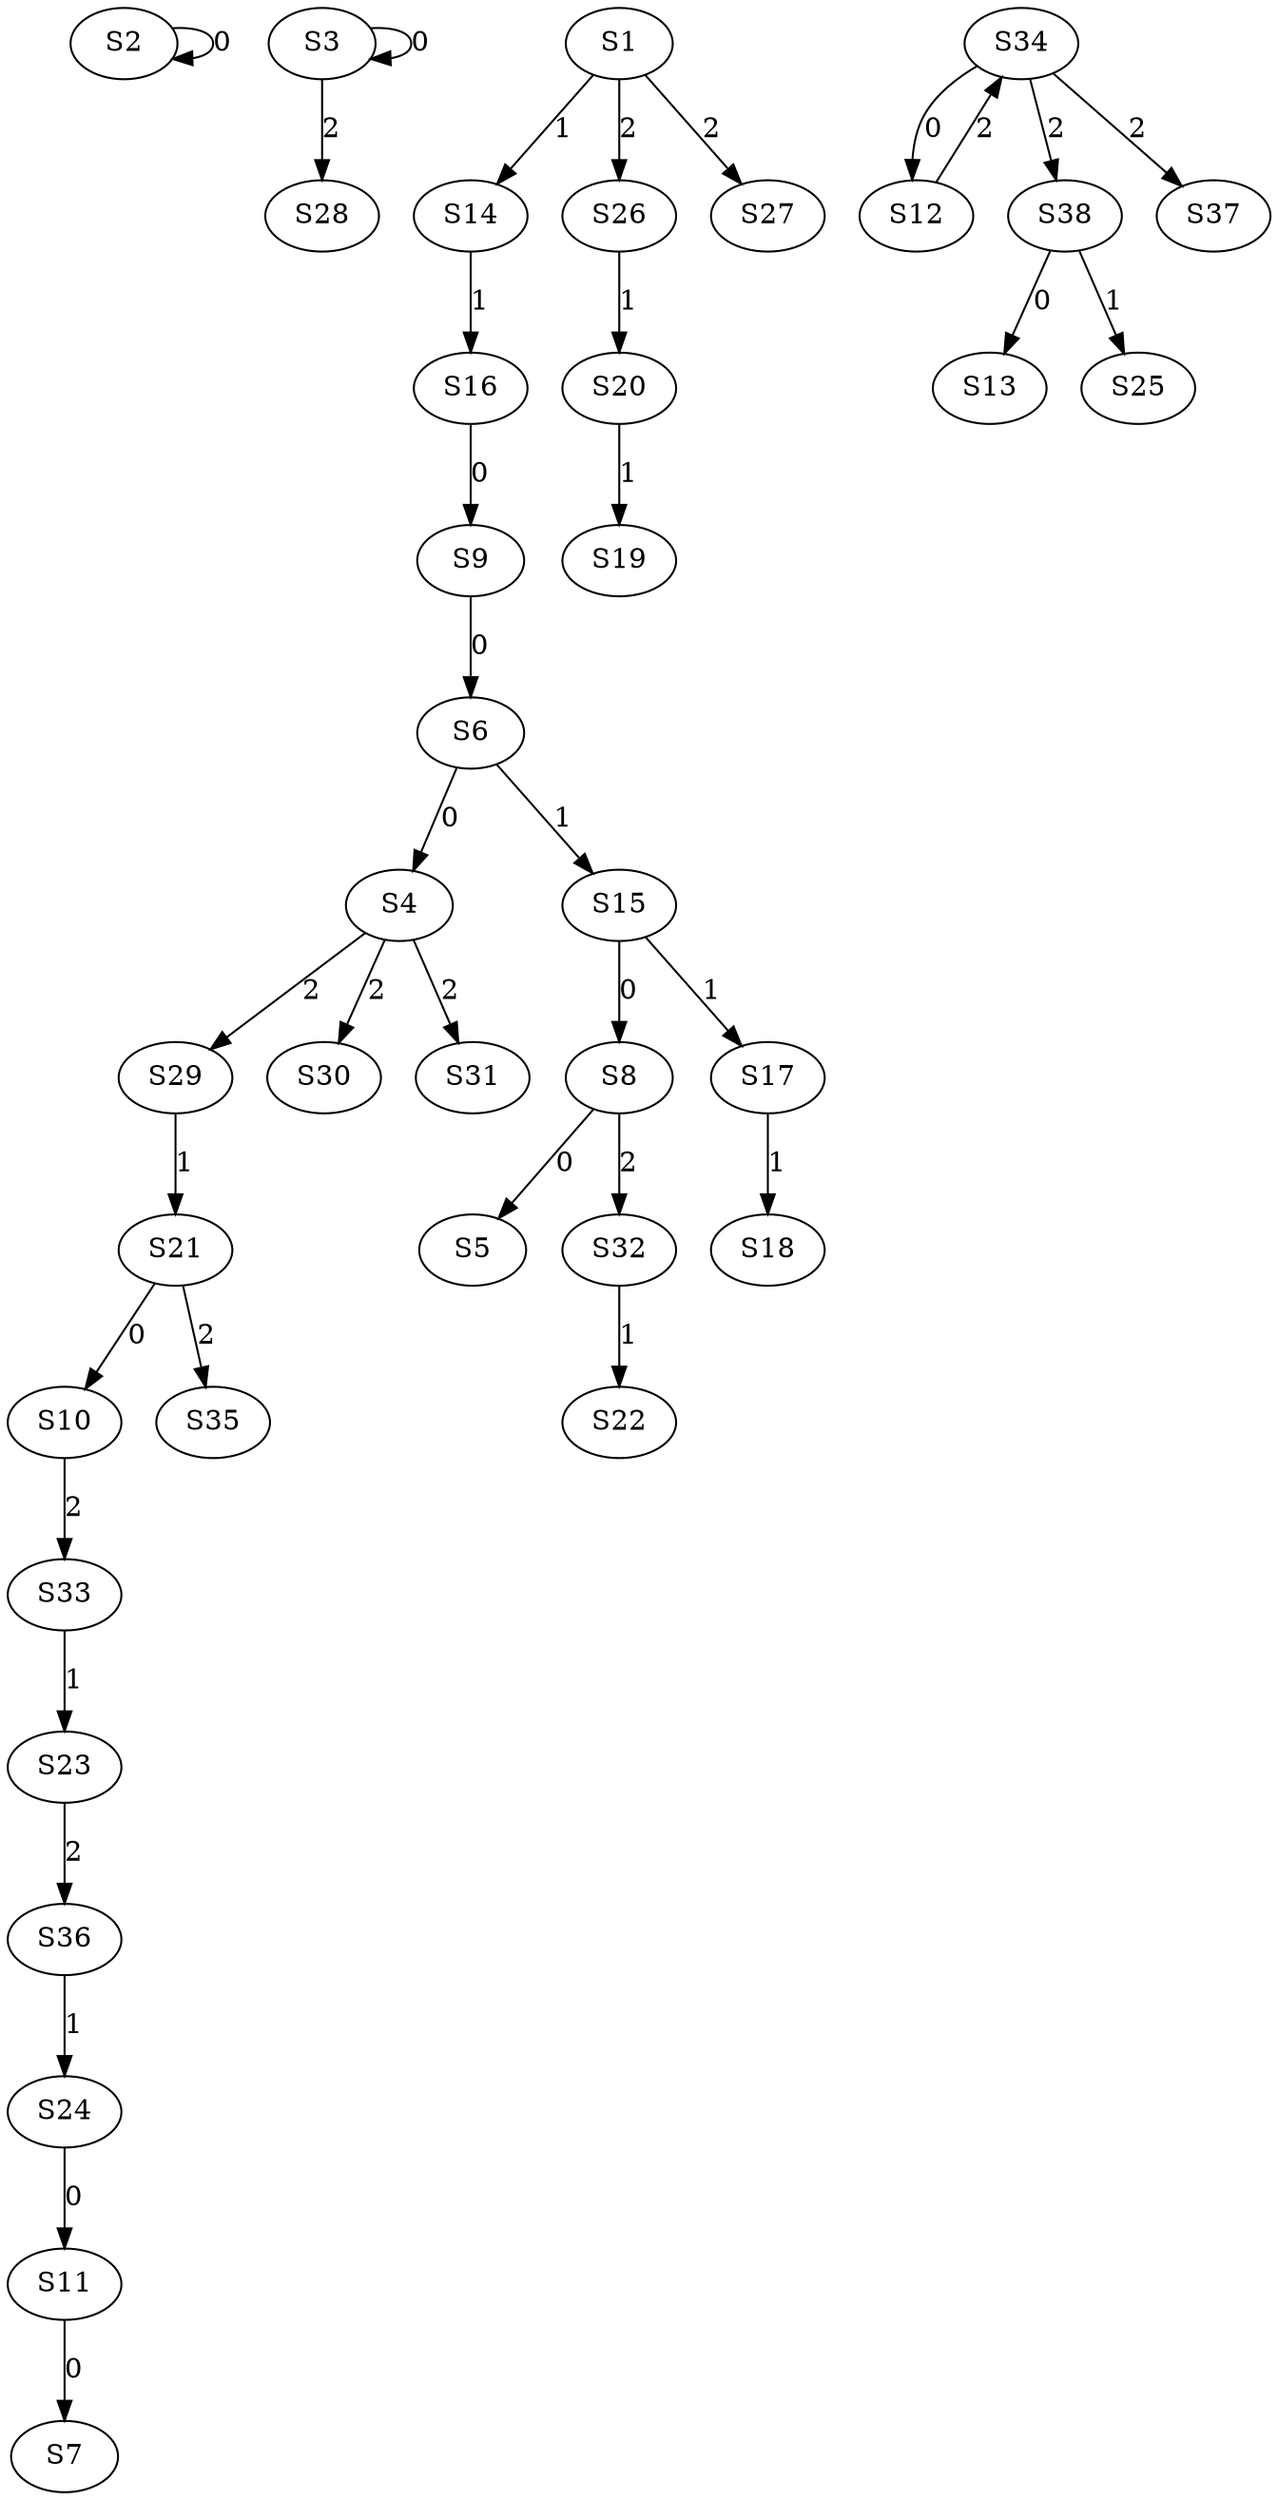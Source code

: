 strict digraph {
	S2 -> S2 [ label = 0 ];
	S3 -> S3 [ label = 0 ];
	S6 -> S4 [ label = 0 ];
	S8 -> S5 [ label = 0 ];
	S9 -> S6 [ label = 0 ];
	S11 -> S7 [ label = 0 ];
	S15 -> S8 [ label = 0 ];
	S16 -> S9 [ label = 0 ];
	S21 -> S10 [ label = 0 ];
	S24 -> S11 [ label = 0 ];
	S34 -> S12 [ label = 0 ];
	S38 -> S13 [ label = 0 ];
	S1 -> S14 [ label = 1 ];
	S6 -> S15 [ label = 1 ];
	S14 -> S16 [ label = 1 ];
	S15 -> S17 [ label = 1 ];
	S17 -> S18 [ label = 1 ];
	S20 -> S19 [ label = 1 ];
	S26 -> S20 [ label = 1 ];
	S29 -> S21 [ label = 1 ];
	S32 -> S22 [ label = 1 ];
	S33 -> S23 [ label = 1 ];
	S36 -> S24 [ label = 1 ];
	S38 -> S25 [ label = 1 ];
	S1 -> S26 [ label = 2 ];
	S1 -> S27 [ label = 2 ];
	S3 -> S28 [ label = 2 ];
	S4 -> S29 [ label = 2 ];
	S4 -> S30 [ label = 2 ];
	S4 -> S31 [ label = 2 ];
	S8 -> S32 [ label = 2 ];
	S10 -> S33 [ label = 2 ];
	S12 -> S34 [ label = 2 ];
	S21 -> S35 [ label = 2 ];
	S23 -> S36 [ label = 2 ];
	S34 -> S37 [ label = 2 ];
	S34 -> S38 [ label = 2 ];
}